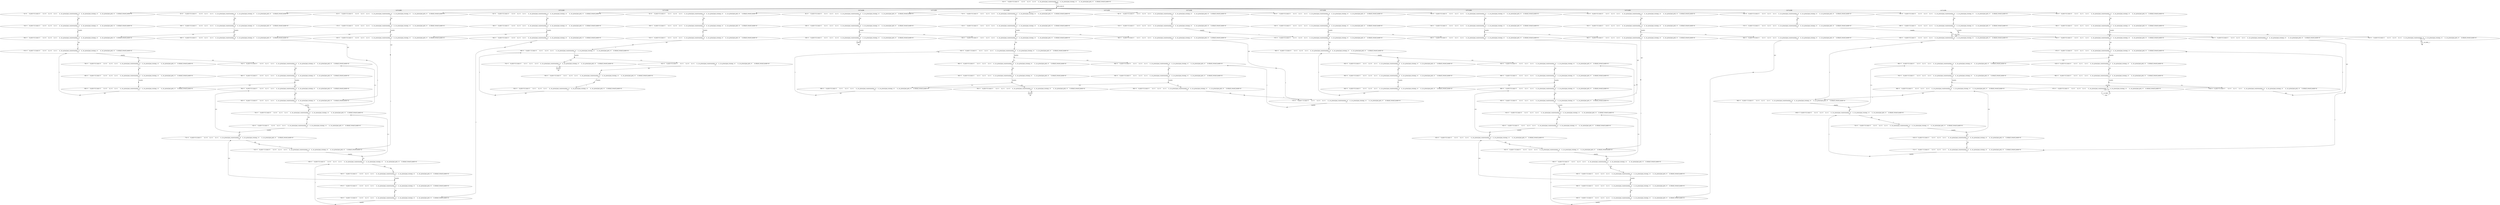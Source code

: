 digraph model {
	0 [ label = "0[c=0	& pick=0	& mem=0	& x=0	& y=0	& o=0	& _loc_prism2jani_countermodule_=0	& _loc_prism2jani_strategy_=0	& _loc_prism2jani_grid_=0	& default_reward_model=0]
: {init}" ];
	1 [ label = "1[c=0	& pick=0	& mem=0	& x=0	& y=0	& o=1	& _loc_prism2jani_countermodule_=0	& _loc_prism2jani_strategy_=0	& _loc_prism2jani_grid_=0	& default_reward_model=0]
: {}" ];
	2 [ label = "2[c=0	& pick=0	& mem=0	& x=0	& y=1	& o=1	& _loc_prism2jani_countermodule_=0	& _loc_prism2jani_strategy_=0	& _loc_prism2jani_grid_=0	& default_reward_model=0]
: {}" ];
	3 [ label = "3[c=0	& pick=0	& mem=0	& x=0	& y=2	& o=1	& _loc_prism2jani_countermodule_=0	& _loc_prism2jani_strategy_=0	& _loc_prism2jani_grid_=0	& default_reward_model=0]
: {}" ];
	4 [ label = "4[c=0	& pick=0	& mem=0	& x=0	& y=3	& o=1	& _loc_prism2jani_countermodule_=0	& _loc_prism2jani_strategy_=0	& _loc_prism2jani_grid_=0	& default_reward_model=0]
: {}" ];
	5 [ label = "5[c=0	& pick=0	& mem=0	& x=1	& y=0	& o=1	& _loc_prism2jani_countermodule_=0	& _loc_prism2jani_strategy_=0	& _loc_prism2jani_grid_=0	& default_reward_model=0]
: {}" ];
	6 [ label = "6[c=0	& pick=0	& mem=0	& x=1	& y=2	& o=1	& _loc_prism2jani_countermodule_=0	& _loc_prism2jani_strategy_=0	& _loc_prism2jani_grid_=0	& default_reward_model=0]
: {}" ];
	7 [ label = "7[c=0	& pick=0	& mem=0	& x=1	& y=3	& o=1	& _loc_prism2jani_countermodule_=0	& _loc_prism2jani_strategy_=0	& _loc_prism2jani_grid_=0	& default_reward_model=0]
: {}" ];
	8 [ label = "8[c=0	& pick=0	& mem=0	& x=2	& y=0	& o=1	& _loc_prism2jani_countermodule_=0	& _loc_prism2jani_strategy_=0	& _loc_prism2jani_grid_=0	& default_reward_model=0]
: {}" ];
	9 [ label = "9[c=0	& pick=0	& mem=0	& x=2	& y=1	& o=1	& _loc_prism2jani_countermodule_=0	& _loc_prism2jani_strategy_=0	& _loc_prism2jani_grid_=0	& default_reward_model=0]
: {}" ];
	10 [ label = "10[c=0	& pick=0	& mem=0	& x=2	& y=2	& o=1	& _loc_prism2jani_countermodule_=0	& _loc_prism2jani_strategy_=0	& _loc_prism2jani_grid_=0	& default_reward_model=0]
: {}" ];
	11 [ label = "11[c=0	& pick=0	& mem=0	& x=2	& y=3	& o=1	& _loc_prism2jani_countermodule_=0	& _loc_prism2jani_strategy_=0	& _loc_prism2jani_grid_=0	& default_reward_model=0]
: {}" ];
	12 [ label = "12[c=0	& pick=0	& mem=0	& x=3	& y=1	& o=1	& _loc_prism2jani_countermodule_=0	& _loc_prism2jani_strategy_=0	& _loc_prism2jani_grid_=0	& default_reward_model=0]
: {}" ];
	13 [ label = "13[c=0	& pick=0	& mem=0	& x=3	& y=2	& o=1	& _loc_prism2jani_countermodule_=0	& _loc_prism2jani_strategy_=0	& _loc_prism2jani_grid_=0	& default_reward_model=0]
: {}" ];
	14 [ label = "14[c=0	& pick=0	& mem=0	& x=3	& y=3	& o=1	& _loc_prism2jani_countermodule_=0	& _loc_prism2jani_strategy_=0	& _loc_prism2jani_grid_=0	& default_reward_model=0]
: {}" ];
	15 [ label = "15[c=1	& pick=3	& mem=3	& x=0	& y=0	& o=1	& _loc_prism2jani_countermodule_=0	& _loc_prism2jani_strategy_=0	& _loc_prism2jani_grid_=0	& default_reward_model=0]
: {}" ];
	16 [ label = "16[c=1	& pick=3	& mem=3	& x=0	& y=1	& o=1	& _loc_prism2jani_countermodule_=0	& _loc_prism2jani_strategy_=0	& _loc_prism2jani_grid_=0	& default_reward_model=0]
: {}" ];
	17 [ label = "17[c=1	& pick=3	& mem=3	& x=0	& y=2	& o=1	& _loc_prism2jani_countermodule_=0	& _loc_prism2jani_strategy_=0	& _loc_prism2jani_grid_=0	& default_reward_model=0]
: {}" ];
	18 [ label = "18[c=1	& pick=3	& mem=3	& x=0	& y=3	& o=1	& _loc_prism2jani_countermodule_=0	& _loc_prism2jani_strategy_=0	& _loc_prism2jani_grid_=0	& default_reward_model=0]
: {}" ];
	19 [ label = "19[c=1	& pick=3	& mem=3	& x=1	& y=0	& o=1	& _loc_prism2jani_countermodule_=0	& _loc_prism2jani_strategy_=0	& _loc_prism2jani_grid_=0	& default_reward_model=0]
: {}" ];
	20 [ label = "20[c=1	& pick=3	& mem=3	& x=1	& y=2	& o=1	& _loc_prism2jani_countermodule_=0	& _loc_prism2jani_strategy_=0	& _loc_prism2jani_grid_=0	& default_reward_model=0]
: {}" ];
	21 [ label = "21[c=1	& pick=3	& mem=3	& x=1	& y=3	& o=1	& _loc_prism2jani_countermodule_=0	& _loc_prism2jani_strategy_=0	& _loc_prism2jani_grid_=0	& default_reward_model=0]
: {}" ];
	22 [ label = "22[c=1	& pick=3	& mem=3	& x=2	& y=0	& o=1	& _loc_prism2jani_countermodule_=0	& _loc_prism2jani_strategy_=0	& _loc_prism2jani_grid_=0	& default_reward_model=0]
: {}" ];
	23 [ label = "23[c=1	& pick=3	& mem=3	& x=2	& y=1	& o=1	& _loc_prism2jani_countermodule_=0	& _loc_prism2jani_strategy_=0	& _loc_prism2jani_grid_=0	& default_reward_model=0]
: {}" ];
	24 [ label = "24[c=1	& pick=3	& mem=3	& x=2	& y=2	& o=1	& _loc_prism2jani_countermodule_=0	& _loc_prism2jani_strategy_=0	& _loc_prism2jani_grid_=0	& default_reward_model=0]
: {}" ];
	25 [ label = "25[c=1	& pick=3	& mem=3	& x=2	& y=3	& o=1	& _loc_prism2jani_countermodule_=0	& _loc_prism2jani_strategy_=0	& _loc_prism2jani_grid_=0	& default_reward_model=0]
: {}" ];
	26 [ label = "26[c=1	& pick=3	& mem=3	& x=3	& y=1	& o=1	& _loc_prism2jani_countermodule_=0	& _loc_prism2jani_strategy_=0	& _loc_prism2jani_grid_=0	& default_reward_model=0]
: {}" ];
	27 [ label = "27[c=1	& pick=3	& mem=3	& x=3	& y=2	& o=1	& _loc_prism2jani_countermodule_=0	& _loc_prism2jani_strategy_=0	& _loc_prism2jani_grid_=0	& default_reward_model=0]
: {}" ];
	28 [ label = "28[c=1	& pick=3	& mem=3	& x=3	& y=3	& o=1	& _loc_prism2jani_countermodule_=0	& _loc_prism2jani_strategy_=0	& _loc_prism2jani_grid_=0	& default_reward_model=0]
: {}" ];
	29 [ label = "29[c=1	& pick=0	& mem=3	& x=0	& y=1	& o=1	& _loc_prism2jani_countermodule_=0	& _loc_prism2jani_strategy_=0	& _loc_prism2jani_grid_=0	& default_reward_model=0]
: {}" ];
	30 [ label = "30[c=1	& pick=0	& mem=3	& x=0	& y=0	& o=1	& _loc_prism2jani_countermodule_=0	& _loc_prism2jani_strategy_=0	& _loc_prism2jani_grid_=0	& default_reward_model=0]
: {}" ];
	31 [ label = "31[c=1	& pick=0	& mem=3	& x=1	& y=0	& o=1	& _loc_prism2jani_countermodule_=0	& _loc_prism2jani_strategy_=0	& _loc_prism2jani_grid_=0	& default_reward_model=0]
: {}" ];
	32 [ label = "32[c=1	& pick=0	& mem=3	& x=0	& y=2	& o=1	& _loc_prism2jani_countermodule_=0	& _loc_prism2jani_strategy_=0	& _loc_prism2jani_grid_=0	& default_reward_model=0]
: {}" ];
	33 [ label = "33[c=1	& pick=0	& mem=3	& x=1	& y=1	& o=3	& _loc_prism2jani_countermodule_=0	& _loc_prism2jani_strategy_=0	& _loc_prism2jani_grid_=0	& default_reward_model=0]
: {}" ];
	34 [ label = "34[c=1	& pick=0	& mem=3	& x=0	& y=3	& o=1	& _loc_prism2jani_countermodule_=0	& _loc_prism2jani_strategy_=0	& _loc_prism2jani_grid_=0	& default_reward_model=0]
: {}" ];
	35 [ label = "35[c=1	& pick=0	& mem=3	& x=1	& y=2	& o=1	& _loc_prism2jani_countermodule_=0	& _loc_prism2jani_strategy_=0	& _loc_prism2jani_grid_=0	& default_reward_model=0]
: {}" ];
	36 [ label = "36[c=1	& pick=0	& mem=3	& x=1	& y=3	& o=1	& _loc_prism2jani_countermodule_=0	& _loc_prism2jani_strategy_=0	& _loc_prism2jani_grid_=0	& default_reward_model=0]
: {}" ];
	37 [ label = "37[c=1	& pick=0	& mem=3	& x=2	& y=0	& o=1	& _loc_prism2jani_countermodule_=0	& _loc_prism2jani_strategy_=0	& _loc_prism2jani_grid_=0	& default_reward_model=0]
: {}" ];
	38 [ label = "38[c=1	& pick=0	& mem=3	& x=2	& y=2	& o=1	& _loc_prism2jani_countermodule_=0	& _loc_prism2jani_strategy_=0	& _loc_prism2jani_grid_=0	& default_reward_model=0]
: {}" ];
	39 [ label = "39[c=1	& pick=0	& mem=3	& x=2	& y=3	& o=1	& _loc_prism2jani_countermodule_=0	& _loc_prism2jani_strategy_=0	& _loc_prism2jani_grid_=0	& default_reward_model=0]
: {}" ];
	40 [ label = "40[c=1	& pick=0	& mem=3	& x=2	& y=1	& o=1	& _loc_prism2jani_countermodule_=0	& _loc_prism2jani_strategy_=0	& _loc_prism2jani_grid_=0	& default_reward_model=0]
: {}" ];
	41 [ label = "41[c=1	& pick=0	& mem=3	& x=3	& y=0	& o=2	& _loc_prism2jani_countermodule_=0	& _loc_prism2jani_strategy_=0	& _loc_prism2jani_grid_=0	& default_reward_model=0]
: {(o = 2)}" ];
	42 [ label = "42[c=1	& pick=0	& mem=3	& x=3	& y=1	& o=1	& _loc_prism2jani_countermodule_=0	& _loc_prism2jani_strategy_=0	& _loc_prism2jani_grid_=0	& default_reward_model=0]
: {}" ];
	43 [ label = "43[c=1	& pick=0	& mem=3	& x=3	& y=2	& o=1	& _loc_prism2jani_countermodule_=0	& _loc_prism2jani_strategy_=0	& _loc_prism2jani_grid_=0	& default_reward_model=0]
: {}" ];
	44 [ label = "44[c=1	& pick=0	& mem=3	& x=3	& y=3	& o=1	& _loc_prism2jani_countermodule_=0	& _loc_prism2jani_strategy_=0	& _loc_prism2jani_grid_=0	& default_reward_model=0]
: {}" ];
	45 [ label = "45[c=2	& pick=1	& mem=0	& x=0	& y=1	& o=1	& _loc_prism2jani_countermodule_=0	& _loc_prism2jani_strategy_=0	& _loc_prism2jani_grid_=0	& default_reward_model=0]
: {}" ];
	46 [ label = "46[c=2	& pick=3	& mem=3	& x=0	& y=1	& o=1	& _loc_prism2jani_countermodule_=0	& _loc_prism2jani_strategy_=0	& _loc_prism2jani_grid_=0	& default_reward_model=0]
: {}" ];
	47 [ label = "47[c=2	& pick=1	& mem=0	& x=0	& y=0	& o=1	& _loc_prism2jani_countermodule_=0	& _loc_prism2jani_strategy_=0	& _loc_prism2jani_grid_=0	& default_reward_model=0]
: {}" ];
	48 [ label = "48[c=2	& pick=3	& mem=3	& x=0	& y=0	& o=1	& _loc_prism2jani_countermodule_=0	& _loc_prism2jani_strategy_=0	& _loc_prism2jani_grid_=0	& default_reward_model=0]
: {}" ];
	49 [ label = "49[c=2	& pick=1	& mem=0	& x=1	& y=0	& o=1	& _loc_prism2jani_countermodule_=0	& _loc_prism2jani_strategy_=0	& _loc_prism2jani_grid_=0	& default_reward_model=0]
: {}" ];
	50 [ label = "50[c=2	& pick=3	& mem=3	& x=1	& y=0	& o=1	& _loc_prism2jani_countermodule_=0	& _loc_prism2jani_strategy_=0	& _loc_prism2jani_grid_=0	& default_reward_model=0]
: {}" ];
	51 [ label = "51[c=2	& pick=1	& mem=0	& x=0	& y=2	& o=1	& _loc_prism2jani_countermodule_=0	& _loc_prism2jani_strategy_=0	& _loc_prism2jani_grid_=0	& default_reward_model=0]
: {}" ];
	52 [ label = "52[c=2	& pick=3	& mem=3	& x=0	& y=2	& o=1	& _loc_prism2jani_countermodule_=0	& _loc_prism2jani_strategy_=0	& _loc_prism2jani_grid_=0	& default_reward_model=0]
: {}" ];
	53 [ label = "53[c=2	& pick=1	& mem=0	& x=0	& y=3	& o=1	& _loc_prism2jani_countermodule_=0	& _loc_prism2jani_strategy_=0	& _loc_prism2jani_grid_=0	& default_reward_model=0]
: {}" ];
	54 [ label = "54[c=2	& pick=3	& mem=3	& x=0	& y=3	& o=1	& _loc_prism2jani_countermodule_=0	& _loc_prism2jani_strategy_=0	& _loc_prism2jani_grid_=0	& default_reward_model=0]
: {}" ];
	55 [ label = "55[c=2	& pick=1	& mem=0	& x=1	& y=2	& o=1	& _loc_prism2jani_countermodule_=0	& _loc_prism2jani_strategy_=0	& _loc_prism2jani_grid_=0	& default_reward_model=0]
: {}" ];
	56 [ label = "56[c=2	& pick=3	& mem=3	& x=1	& y=2	& o=1	& _loc_prism2jani_countermodule_=0	& _loc_prism2jani_strategy_=0	& _loc_prism2jani_grid_=0	& default_reward_model=0]
: {}" ];
	57 [ label = "57[c=2	& pick=1	& mem=0	& x=1	& y=3	& o=1	& _loc_prism2jani_countermodule_=0	& _loc_prism2jani_strategy_=0	& _loc_prism2jani_grid_=0	& default_reward_model=0]
: {}" ];
	58 [ label = "58[c=2	& pick=3	& mem=3	& x=1	& y=3	& o=1	& _loc_prism2jani_countermodule_=0	& _loc_prism2jani_strategy_=0	& _loc_prism2jani_grid_=0	& default_reward_model=0]
: {}" ];
	59 [ label = "59[c=2	& pick=1	& mem=0	& x=2	& y=0	& o=1	& _loc_prism2jani_countermodule_=0	& _loc_prism2jani_strategy_=0	& _loc_prism2jani_grid_=0	& default_reward_model=0]
: {}" ];
	60 [ label = "60[c=2	& pick=3	& mem=3	& x=2	& y=0	& o=1	& _loc_prism2jani_countermodule_=0	& _loc_prism2jani_strategy_=0	& _loc_prism2jani_grid_=0	& default_reward_model=0]
: {}" ];
	61 [ label = "61[c=2	& pick=1	& mem=0	& x=2	& y=2	& o=1	& _loc_prism2jani_countermodule_=0	& _loc_prism2jani_strategy_=0	& _loc_prism2jani_grid_=0	& default_reward_model=0]
: {}" ];
	62 [ label = "62[c=2	& pick=3	& mem=3	& x=2	& y=2	& o=1	& _loc_prism2jani_countermodule_=0	& _loc_prism2jani_strategy_=0	& _loc_prism2jani_grid_=0	& default_reward_model=0]
: {}" ];
	63 [ label = "63[c=2	& pick=1	& mem=0	& x=2	& y=3	& o=1	& _loc_prism2jani_countermodule_=0	& _loc_prism2jani_strategy_=0	& _loc_prism2jani_grid_=0	& default_reward_model=0]
: {}" ];
	64 [ label = "64[c=2	& pick=3	& mem=3	& x=2	& y=3	& o=1	& _loc_prism2jani_countermodule_=0	& _loc_prism2jani_strategy_=0	& _loc_prism2jani_grid_=0	& default_reward_model=0]
: {}" ];
	65 [ label = "65[c=2	& pick=1	& mem=0	& x=2	& y=1	& o=1	& _loc_prism2jani_countermodule_=0	& _loc_prism2jani_strategy_=0	& _loc_prism2jani_grid_=0	& default_reward_model=0]
: {}" ];
	66 [ label = "66[c=2	& pick=3	& mem=3	& x=2	& y=1	& o=1	& _loc_prism2jani_countermodule_=0	& _loc_prism2jani_strategy_=0	& _loc_prism2jani_grid_=0	& default_reward_model=0]
: {}" ];
	67 [ label = "67[c=2	& pick=1	& mem=0	& x=3	& y=1	& o=1	& _loc_prism2jani_countermodule_=0	& _loc_prism2jani_strategy_=0	& _loc_prism2jani_grid_=0	& default_reward_model=0]
: {}" ];
	68 [ label = "68[c=2	& pick=3	& mem=3	& x=3	& y=1	& o=1	& _loc_prism2jani_countermodule_=0	& _loc_prism2jani_strategy_=0	& _loc_prism2jani_grid_=0	& default_reward_model=0]
: {}" ];
	69 [ label = "69[c=2	& pick=1	& mem=0	& x=3	& y=2	& o=1	& _loc_prism2jani_countermodule_=0	& _loc_prism2jani_strategy_=0	& _loc_prism2jani_grid_=0	& default_reward_model=0]
: {}" ];
	70 [ label = "70[c=2	& pick=3	& mem=3	& x=3	& y=2	& o=1	& _loc_prism2jani_countermodule_=0	& _loc_prism2jani_strategy_=0	& _loc_prism2jani_grid_=0	& default_reward_model=0]
: {}" ];
	71 [ label = "71[c=2	& pick=1	& mem=0	& x=3	& y=3	& o=1	& _loc_prism2jani_countermodule_=0	& _loc_prism2jani_strategy_=0	& _loc_prism2jani_grid_=0	& default_reward_model=0]
: {}" ];
	72 [ label = "72[c=2	& pick=3	& mem=3	& x=3	& y=3	& o=1	& _loc_prism2jani_countermodule_=0	& _loc_prism2jani_strategy_=0	& _loc_prism2jani_grid_=0	& default_reward_model=0]
: {}" ];
	73 [ label = "73[c=2	& pick=0	& mem=0	& x=0	& y=2	& o=1	& _loc_prism2jani_countermodule_=0	& _loc_prism2jani_strategy_=0	& _loc_prism2jani_grid_=0	& default_reward_model=0]
: {}" ];
	74 [ label = "74[c=2	& pick=0	& mem=0	& x=0	& y=1	& o=1	& _loc_prism2jani_countermodule_=0	& _loc_prism2jani_strategy_=0	& _loc_prism2jani_grid_=0	& default_reward_model=0]
: {}" ];
	75 [ label = "75[c=2	& pick=0	& mem=0	& x=1	& y=1	& o=3	& _loc_prism2jani_countermodule_=0	& _loc_prism2jani_strategy_=0	& _loc_prism2jani_grid_=0	& default_reward_model=0]
: {}" ];
	76 [ label = "76[c=2	& pick=0	& mem=0	& x=0	& y=0	& o=1	& _loc_prism2jani_countermodule_=0	& _loc_prism2jani_strategy_=0	& _loc_prism2jani_grid_=0	& default_reward_model=0]
: {}" ];
	77 [ label = "77[c=2	& pick=0	& mem=3	& x=0	& y=2	& o=1	& _loc_prism2jani_countermodule_=0	& _loc_prism2jani_strategy_=0	& _loc_prism2jani_grid_=0	& default_reward_model=0]
: {}" ];
	78 [ label = "78[c=2	& pick=0	& mem=3	& x=0	& y=1	& o=1	& _loc_prism2jani_countermodule_=0	& _loc_prism2jani_strategy_=0	& _loc_prism2jani_grid_=0	& default_reward_model=0]
: {}" ];
	79 [ label = "79[c=2	& pick=0	& mem=3	& x=1	& y=1	& o=3	& _loc_prism2jani_countermodule_=0	& _loc_prism2jani_strategy_=0	& _loc_prism2jani_grid_=0	& default_reward_model=0]
: {}" ];
	80 [ label = "80[c=2	& pick=0	& mem=3	& x=0	& y=0	& o=1	& _loc_prism2jani_countermodule_=0	& _loc_prism2jani_strategy_=0	& _loc_prism2jani_grid_=0	& default_reward_model=0]
: {}" ];
	81 [ label = "81[c=2	& pick=0	& mem=0	& x=1	& y=0	& o=1	& _loc_prism2jani_countermodule_=0	& _loc_prism2jani_strategy_=0	& _loc_prism2jani_grid_=0	& default_reward_model=0]
: {}" ];
	82 [ label = "82[c=2	& pick=0	& mem=3	& x=1	& y=0	& o=1	& _loc_prism2jani_countermodule_=0	& _loc_prism2jani_strategy_=0	& _loc_prism2jani_grid_=0	& default_reward_model=0]
: {}" ];
	83 [ label = "83[c=2	& pick=0	& mem=0	& x=2	& y=0	& o=1	& _loc_prism2jani_countermodule_=0	& _loc_prism2jani_strategy_=0	& _loc_prism2jani_grid_=0	& default_reward_model=0]
: {}" ];
	84 [ label = "84[c=2	& pick=0	& mem=3	& x=2	& y=0	& o=1	& _loc_prism2jani_countermodule_=0	& _loc_prism2jani_strategy_=0	& _loc_prism2jani_grid_=0	& default_reward_model=0]
: {}" ];
	85 [ label = "85[c=2	& pick=0	& mem=0	& x=0	& y=3	& o=1	& _loc_prism2jani_countermodule_=0	& _loc_prism2jani_strategy_=0	& _loc_prism2jani_grid_=0	& default_reward_model=0]
: {}" ];
	86 [ label = "86[c=2	& pick=0	& mem=0	& x=1	& y=2	& o=1	& _loc_prism2jani_countermodule_=0	& _loc_prism2jani_strategy_=0	& _loc_prism2jani_grid_=0	& default_reward_model=0]
: {}" ];
	87 [ label = "87[c=2	& pick=0	& mem=3	& x=0	& y=3	& o=1	& _loc_prism2jani_countermodule_=0	& _loc_prism2jani_strategy_=0	& _loc_prism2jani_grid_=0	& default_reward_model=0]
: {}" ];
	88 [ label = "88[c=2	& pick=0	& mem=3	& x=1	& y=2	& o=1	& _loc_prism2jani_countermodule_=0	& _loc_prism2jani_strategy_=0	& _loc_prism2jani_grid_=0	& default_reward_model=0]
: {}" ];
	89 [ label = "89[c=2	& pick=0	& mem=0	& x=1	& y=3	& o=1	& _loc_prism2jani_countermodule_=0	& _loc_prism2jani_strategy_=0	& _loc_prism2jani_grid_=0	& default_reward_model=0]
: {}" ];
	90 [ label = "90[c=2	& pick=0	& mem=3	& x=1	& y=3	& o=1	& _loc_prism2jani_countermodule_=0	& _loc_prism2jani_strategy_=0	& _loc_prism2jani_grid_=0	& default_reward_model=0]
: {}" ];
	91 [ label = "91[c=2	& pick=0	& mem=0	& x=2	& y=2	& o=1	& _loc_prism2jani_countermodule_=0	& _loc_prism2jani_strategy_=0	& _loc_prism2jani_grid_=0	& default_reward_model=0]
: {}" ];
	92 [ label = "92[c=2	& pick=0	& mem=3	& x=2	& y=2	& o=1	& _loc_prism2jani_countermodule_=0	& _loc_prism2jani_strategy_=0	& _loc_prism2jani_grid_=0	& default_reward_model=0]
: {}" ];
	93 [ label = "93[c=2	& pick=0	& mem=0	& x=2	& y=3	& o=1	& _loc_prism2jani_countermodule_=0	& _loc_prism2jani_strategy_=0	& _loc_prism2jani_grid_=0	& default_reward_model=0]
: {}" ];
	94 [ label = "94[c=2	& pick=0	& mem=3	& x=2	& y=3	& o=1	& _loc_prism2jani_countermodule_=0	& _loc_prism2jani_strategy_=0	& _loc_prism2jani_grid_=0	& default_reward_model=0]
: {}" ];
	95 [ label = "95[c=2	& pick=0	& mem=0	& x=2	& y=1	& o=1	& _loc_prism2jani_countermodule_=0	& _loc_prism2jani_strategy_=0	& _loc_prism2jani_grid_=0	& default_reward_model=0]
: {}" ];
	96 [ label = "96[c=2	& pick=0	& mem=3	& x=2	& y=1	& o=1	& _loc_prism2jani_countermodule_=0	& _loc_prism2jani_strategy_=0	& _loc_prism2jani_grid_=0	& default_reward_model=0]
: {}" ];
	97 [ label = "97[c=2	& pick=0	& mem=3	& x=3	& y=0	& o=2	& _loc_prism2jani_countermodule_=0	& _loc_prism2jani_strategy_=0	& _loc_prism2jani_grid_=0	& default_reward_model=0]
: {(o = 2)}" ];
	98 [ label = "98[c=2	& pick=0	& mem=0	& x=3	& y=2	& o=1	& _loc_prism2jani_countermodule_=0	& _loc_prism2jani_strategy_=0	& _loc_prism2jani_grid_=0	& default_reward_model=0]
: {}" ];
	99 [ label = "99[c=2	& pick=0	& mem=3	& x=3	& y=2	& o=1	& _loc_prism2jani_countermodule_=0	& _loc_prism2jani_strategy_=0	& _loc_prism2jani_grid_=0	& default_reward_model=0]
: {}" ];
	100 [ label = "100[c=2	& pick=0	& mem=0	& x=3	& y=3	& o=1	& _loc_prism2jani_countermodule_=0	& _loc_prism2jani_strategy_=0	& _loc_prism2jani_grid_=0	& default_reward_model=0]
: {}" ];
	101 [ label = "101[c=2	& pick=0	& mem=3	& x=3	& y=3	& o=1	& _loc_prism2jani_countermodule_=0	& _loc_prism2jani_strategy_=0	& _loc_prism2jani_grid_=0	& default_reward_model=0]
: {}" ];
	102 [ label = "102[c=2	& pick=0	& mem=0	& x=3	& y=1	& o=1	& _loc_prism2jani_countermodule_=0	& _loc_prism2jani_strategy_=0	& _loc_prism2jani_grid_=0	& default_reward_model=0]
: {}" ];
	103 [ label = "103[c=2	& pick=0	& mem=3	& x=3	& y=1	& o=1	& _loc_prism2jani_countermodule_=0	& _loc_prism2jani_strategy_=0	& _loc_prism2jani_grid_=0	& default_reward_model=0]
: {}" ];
	"0c0" [shape = "point"];
	0 -> "0c0" [ label = "{grid_cmd_9}"]
;
	"0c0" -> 1 [ label= "0.0714286" ];
	"0c0" -> 2 [ label= "0.0714286" ];
	"0c0" -> 3 [ label= "0.0714286" ];
	"0c0" -> 4 [ label= "0.0714286" ];
	"0c0" -> 5 [ label= "0.0714286" ];
	"0c0" -> 6 [ label= "0.0714286" ];
	"0c0" -> 7 [ label= "0.0714286" ];
	"0c0" -> 8 [ label= "0.0714286" ];
	"0c0" -> 9 [ label= "0.0714286" ];
	"0c0" -> 10 [ label= "0.0714286" ];
	"0c0" -> 11 [ label= "0.0714286" ];
	"0c0" -> 12 [ label= "0.0714286" ];
	"0c0" -> 13 [ label= "0.0714286" ];
	"0c0" -> 14 [ label= "0.0714286" ];
	"1c0" [shape = "point"];
	1 -> "1c0" [ label = "{p}"]
;
	"1c0" -> 15 [ label= "1" ];
	"2c0" [shape = "point"];
	2 -> "2c0" [ label = "{p}"]
;
	"2c0" -> 16 [ label= "1" ];
	"3c0" [shape = "point"];
	3 -> "3c0" [ label = "{p}"]
;
	"3c0" -> 17 [ label= "1" ];
	"4c0" [shape = "point"];
	4 -> "4c0" [ label = "{p}"]
;
	"4c0" -> 18 [ label= "1" ];
	"5c0" [shape = "point"];
	5 -> "5c0" [ label = "{p}"]
;
	"5c0" -> 19 [ label= "1" ];
	"6c0" [shape = "point"];
	6 -> "6c0" [ label = "{p}"]
;
	"6c0" -> 20 [ label= "1" ];
	"7c0" [shape = "point"];
	7 -> "7c0" [ label = "{p}"]
;
	"7c0" -> 21 [ label= "1" ];
	"8c0" [shape = "point"];
	8 -> "8c0" [ label = "{p}"]
;
	"8c0" -> 22 [ label= "1" ];
	"9c0" [shape = "point"];
	9 -> "9c0" [ label = "{p}"]
;
	"9c0" -> 23 [ label= "1" ];
	"10c0" [shape = "point"];
	10 -> "10c0" [ label = "{p}"]
;
	"10c0" -> 24 [ label= "1" ];
	"11c0" [shape = "point"];
	11 -> "11c0" [ label = "{p}"]
;
	"11c0" -> 25 [ label= "1" ];
	"12c0" [shape = "point"];
	12 -> "12c0" [ label = "{p}"]
;
	"12c0" -> 26 [ label= "1" ];
	"13c0" [shape = "point"];
	13 -> "13c0" [ label = "{p}"]
;
	"13c0" -> 27 [ label= "1" ];
	"14c0" [shape = "point"];
	14 -> "14c0" [ label = "{p}"]
;
	"14c0" -> 28 [ label= "1" ];
	"15c0" [shape = "point"];
	15 -> "15c0" [ label = "{south}"]
;
	"15c0" -> 30 [ label= "1" ];
	"16c0" [shape = "point"];
	16 -> "16c0" [ label = "{south}"]
;
	"16c0" -> 29 [ label= "0.1" ];
	"16c0" -> 30 [ label= "0.9" ];
	"17c0" [shape = "point"];
	17 -> "17c0" [ label = "{south}"]
;
	"17c0" -> 29 [ label= "0.9" ];
	"17c0" -> 32 [ label= "0.1" ];
	"18c0" [shape = "point"];
	18 -> "18c0" [ label = "{south}"]
;
	"18c0" -> 32 [ label= "0.9" ];
	"18c0" -> 34 [ label= "0.1" ];
	"19c0" [shape = "point"];
	19 -> "19c0" [ label = "{south}"]
;
	"19c0" -> 31 [ label= "1" ];
	"20c0" [shape = "point"];
	20 -> "20c0" [ label = "{south}"]
;
	"20c0" -> 33 [ label= "0.9" ];
	"20c0" -> 35 [ label= "0.1" ];
	"21c0" [shape = "point"];
	21 -> "21c0" [ label = "{south}"]
;
	"21c0" -> 35 [ label= "0.9" ];
	"21c0" -> 36 [ label= "0.1" ];
	"22c0" [shape = "point"];
	22 -> "22c0" [ label = "{south}"]
;
	"22c0" -> 37 [ label= "1" ];
	"23c0" [shape = "point"];
	23 -> "23c0" [ label = "{south}"]
;
	"23c0" -> 37 [ label= "0.9" ];
	"23c0" -> 40 [ label= "0.1" ];
	"24c0" [shape = "point"];
	24 -> "24c0" [ label = "{south}"]
;
	"24c0" -> 38 [ label= "0.1" ];
	"24c0" -> 40 [ label= "0.9" ];
	"25c0" [shape = "point"];
	25 -> "25c0" [ label = "{south}"]
;
	"25c0" -> 38 [ label= "0.9" ];
	"25c0" -> 39 [ label= "0.1" ];
	"26c0" [shape = "point"];
	26 -> "26c0" [ label = "{south}"]
;
	"26c0" -> 41 [ label= "0.9" ];
	"26c0" -> 42 [ label= "0.1" ];
	"27c0" [shape = "point"];
	27 -> "27c0" [ label = "{south}"]
;
	"27c0" -> 42 [ label= "0.9" ];
	"27c0" -> 43 [ label= "0.1" ];
	"28c0" [shape = "point"];
	28 -> "28c0" [ label = "{south}"]
;
	"28c0" -> 43 [ label= "0.9" ];
	"28c0" -> 44 [ label= "0.1" ];
	"29c0" [shape = "point"];
	29 -> "29c0" [ label = "{p}"]
;
	"29c0" -> 45 [ label= "1" ];
	"30c0" [shape = "point"];
	30 -> "30c0" [ label = "{p}"]
;
	"30c0" -> 47 [ label= "1" ];
	"31c0" [shape = "point"];
	31 -> "31c0" [ label = "{p}"]
;
	"31c0" -> 49 [ label= "1" ];
	"32c0" [shape = "point"];
	32 -> "32c0" [ label = "{p}"]
;
	"32c0" -> 51 [ label= "1" ];
	"33c0" [shape = "point"];
	33 -> "33c0" [ label = "{bad}"]
;
	"33c0" -> 33 [ label= "1" ];
	"34c0" [shape = "point"];
	34 -> "34c0" [ label = "{p}"]
;
	"34c0" -> 53 [ label= "1" ];
	"35c0" [shape = "point"];
	35 -> "35c0" [ label = "{p}"]
;
	"35c0" -> 55 [ label= "1" ];
	"36c0" [shape = "point"];
	36 -> "36c0" [ label = "{p}"]
;
	"36c0" -> 57 [ label= "1" ];
	"37c0" [shape = "point"];
	37 -> "37c0" [ label = "{p}"]
;
	"37c0" -> 59 [ label= "1" ];
	"38c0" [shape = "point"];
	38 -> "38c0" [ label = "{p}"]
;
	"38c0" -> 61 [ label= "1" ];
	"39c0" [shape = "point"];
	39 -> "39c0" [ label = "{p}"]
;
	"39c0" -> 63 [ label= "1" ];
	"40c0" [shape = "point"];
	40 -> "40c0" [ label = "{p}"]
;
	"40c0" -> 65 [ label= "1" ];
	"41c0" [shape = "point"];
	41 -> "41c0" [ label = "{__no_label__}"]
;
	"41c0" -> 41 [ label= "1" ];
	"42c0" [shape = "point"];
	42 -> "42c0" [ label = "{p}"]
;
	"42c0" -> 67 [ label= "1" ];
	"43c0" [shape = "point"];
	43 -> "43c0" [ label = "{p}"]
;
	"43c0" -> 69 [ label= "1" ];
	"44c0" [shape = "point"];
	44 -> "44c0" [ label = "{p}"]
;
	"44c0" -> 71 [ label= "1" ];
	"45c0" [shape = "point"];
	45 -> "45c0" [ label = "{north}"]
;
	"45c0" -> 73 [ label= "0.9" ];
	"45c0" -> 74 [ label= "0.1" ];
	"46c0" [shape = "point"];
	46 -> "46c0" [ label = "{south}"]
;
	"46c0" -> 78 [ label= "0.1" ];
	"46c0" -> 80 [ label= "0.9" ];
	"47c0" [shape = "point"];
	47 -> "47c0" [ label = "{north}"]
;
	"47c0" -> 74 [ label= "0.9" ];
	"47c0" -> 76 [ label= "0.1" ];
	"48c0" [shape = "point"];
	48 -> "48c0" [ label = "{south}"]
;
	"48c0" -> 80 [ label= "1" ];
	"49c0" [shape = "point"];
	49 -> "49c0" [ label = "{north}"]
;
	"49c0" -> 75 [ label= "0.9" ];
	"49c0" -> 81 [ label= "0.1" ];
	"50c0" [shape = "point"];
	50 -> "50c0" [ label = "{south}"]
;
	"50c0" -> 82 [ label= "1" ];
	"51c0" [shape = "point"];
	51 -> "51c0" [ label = "{north}"]
;
	"51c0" -> 73 [ label= "0.1" ];
	"51c0" -> 85 [ label= "0.9" ];
	"52c0" [shape = "point"];
	52 -> "52c0" [ label = "{south}"]
;
	"52c0" -> 77 [ label= "0.1" ];
	"52c0" -> 78 [ label= "0.9" ];
	"53c0" [shape = "point"];
	53 -> "53c0" [ label = "{north}"]
;
	"53c0" -> 85 [ label= "1" ];
	"54c0" [shape = "point"];
	54 -> "54c0" [ label = "{south}"]
;
	"54c0" -> 77 [ label= "0.9" ];
	"54c0" -> 87 [ label= "0.1" ];
	"55c0" [shape = "point"];
	55 -> "55c0" [ label = "{north}"]
;
	"55c0" -> 86 [ label= "0.1" ];
	"55c0" -> 89 [ label= "0.9" ];
	"56c0" [shape = "point"];
	56 -> "56c0" [ label = "{south}"]
;
	"56c0" -> 79 [ label= "0.9" ];
	"56c0" -> 88 [ label= "0.1" ];
	"57c0" [shape = "point"];
	57 -> "57c0" [ label = "{north}"]
;
	"57c0" -> 89 [ label= "1" ];
	"58c0" [shape = "point"];
	58 -> "58c0" [ label = "{south}"]
;
	"58c0" -> 88 [ label= "0.9" ];
	"58c0" -> 90 [ label= "0.1" ];
	"59c0" [shape = "point"];
	59 -> "59c0" [ label = "{north}"]
;
	"59c0" -> 83 [ label= "0.1" ];
	"59c0" -> 95 [ label= "0.9" ];
	"60c0" [shape = "point"];
	60 -> "60c0" [ label = "{south}"]
;
	"60c0" -> 84 [ label= "1" ];
	"61c0" [shape = "point"];
	61 -> "61c0" [ label = "{north}"]
;
	"61c0" -> 91 [ label= "0.1" ];
	"61c0" -> 93 [ label= "0.9" ];
	"62c0" [shape = "point"];
	62 -> "62c0" [ label = "{south}"]
;
	"62c0" -> 92 [ label= "0.1" ];
	"62c0" -> 96 [ label= "0.9" ];
	"63c0" [shape = "point"];
	63 -> "63c0" [ label = "{north}"]
;
	"63c0" -> 93 [ label= "1" ];
	"64c0" [shape = "point"];
	64 -> "64c0" [ label = "{south}"]
;
	"64c0" -> 92 [ label= "0.9" ];
	"64c0" -> 94 [ label= "0.1" ];
	"65c0" [shape = "point"];
	65 -> "65c0" [ label = "{north}"]
;
	"65c0" -> 91 [ label= "0.9" ];
	"65c0" -> 95 [ label= "0.1" ];
	"66c0" [shape = "point"];
	66 -> "66c0" [ label = "{south}"]
;
	"66c0" -> 84 [ label= "0.9" ];
	"66c0" -> 96 [ label= "0.1" ];
	"67c0" [shape = "point"];
	67 -> "67c0" [ label = "{north}"]
;
	"67c0" -> 98 [ label= "0.9" ];
	"67c0" -> 102 [ label= "0.1" ];
	"68c0" [shape = "point"];
	68 -> "68c0" [ label = "{south}"]
;
	"68c0" -> 97 [ label= "0.9" ];
	"68c0" -> 103 [ label= "0.1" ];
	"69c0" [shape = "point"];
	69 -> "69c0" [ label = "{north}"]
;
	"69c0" -> 98 [ label= "0.1" ];
	"69c0" -> 100 [ label= "0.9" ];
	"70c0" [shape = "point"];
	70 -> "70c0" [ label = "{south}"]
;
	"70c0" -> 99 [ label= "0.1" ];
	"70c0" -> 103 [ label= "0.9" ];
	"71c0" [shape = "point"];
	71 -> "71c0" [ label = "{north}"]
;
	"71c0" -> 100 [ label= "1" ];
	"72c0" [shape = "point"];
	72 -> "72c0" [ label = "{south}"]
;
	"72c0" -> 99 [ label= "0.9" ];
	"72c0" -> 101 [ label= "0.1" ];
	"73c0" [shape = "point"];
	73 -> "73c0" [ label = "{p}"]
;
	"73c0" -> 52 [ label= "1" ];
	"74c0" [shape = "point"];
	74 -> "74c0" [ label = "{p}"]
;
	"74c0" -> 46 [ label= "1" ];
	"75c0" [shape = "point"];
	75 -> "75c0" [ label = "{bad}"]
;
	"75c0" -> 75 [ label= "1" ];
	"76c0" [shape = "point"];
	76 -> "76c0" [ label = "{p}"]
;
	"76c0" -> 48 [ label= "1" ];
	"77c0" [shape = "point"];
	77 -> "77c0" [ label = "{p}"]
;
	"77c0" -> 51 [ label= "1" ];
	"78c0" [shape = "point"];
	78 -> "78c0" [ label = "{p}"]
;
	"78c0" -> 45 [ label= "1" ];
	"79c0" [shape = "point"];
	79 -> "79c0" [ label = "{bad}"]
;
	"79c0" -> 79 [ label= "1" ];
	"80c0" [shape = "point"];
	80 -> "80c0" [ label = "{p}"]
;
	"80c0" -> 47 [ label= "1" ];
	"81c0" [shape = "point"];
	81 -> "81c0" [ label = "{p}"]
;
	"81c0" -> 50 [ label= "1" ];
	"82c0" [shape = "point"];
	82 -> "82c0" [ label = "{p}"]
;
	"82c0" -> 49 [ label= "1" ];
	"83c0" [shape = "point"];
	83 -> "83c0" [ label = "{p}"]
;
	"83c0" -> 60 [ label= "1" ];
	"84c0" [shape = "point"];
	84 -> "84c0" [ label = "{p}"]
;
	"84c0" -> 59 [ label= "1" ];
	"85c0" [shape = "point"];
	85 -> "85c0" [ label = "{p}"]
;
	"85c0" -> 54 [ label= "1" ];
	"86c0" [shape = "point"];
	86 -> "86c0" [ label = "{p}"]
;
	"86c0" -> 56 [ label= "1" ];
	"87c0" [shape = "point"];
	87 -> "87c0" [ label = "{p}"]
;
	"87c0" -> 53 [ label= "1" ];
	"88c0" [shape = "point"];
	88 -> "88c0" [ label = "{p}"]
;
	"88c0" -> 55 [ label= "1" ];
	"89c0" [shape = "point"];
	89 -> "89c0" [ label = "{p}"]
;
	"89c0" -> 58 [ label= "1" ];
	"90c0" [shape = "point"];
	90 -> "90c0" [ label = "{p}"]
;
	"90c0" -> 57 [ label= "1" ];
	"91c0" [shape = "point"];
	91 -> "91c0" [ label = "{p}"]
;
	"91c0" -> 62 [ label= "1" ];
	"92c0" [shape = "point"];
	92 -> "92c0" [ label = "{p}"]
;
	"92c0" -> 61 [ label= "1" ];
	"93c0" [shape = "point"];
	93 -> "93c0" [ label = "{p}"]
;
	"93c0" -> 64 [ label= "1" ];
	"94c0" [shape = "point"];
	94 -> "94c0" [ label = "{p}"]
;
	"94c0" -> 63 [ label= "1" ];
	"95c0" [shape = "point"];
	95 -> "95c0" [ label = "{p}"]
;
	"95c0" -> 66 [ label= "1" ];
	"96c0" [shape = "point"];
	96 -> "96c0" [ label = "{p}"]
;
	"96c0" -> 65 [ label= "1" ];
	"97c0" [shape = "point"];
	97 -> "97c0" [ label = "{__no_label__}"]
;
	"97c0" -> 97 [ label= "1" ];
	"98c0" [shape = "point"];
	98 -> "98c0" [ label = "{p}"]
;
	"98c0" -> 70 [ label= "1" ];
	"99c0" [shape = "point"];
	99 -> "99c0" [ label = "{p}"]
;
	"99c0" -> 69 [ label= "1" ];
	"100c0" [shape = "point"];
	100 -> "100c0" [ label = "{p}"]
;
	"100c0" -> 72 [ label= "1" ];
	"101c0" [shape = "point"];
	101 -> "101c0" [ label = "{p}"]
;
	"101c0" -> 71 [ label= "1" ];
	"102c0" [shape = "point"];
	102 -> "102c0" [ label = "{p}"]
;
	"102c0" -> 68 [ label= "1" ];
	"103c0" [shape = "point"];
	103 -> "103c0" [ label = "{p}"]
;
	"103c0" -> 67 [ label= "1" ];
}
